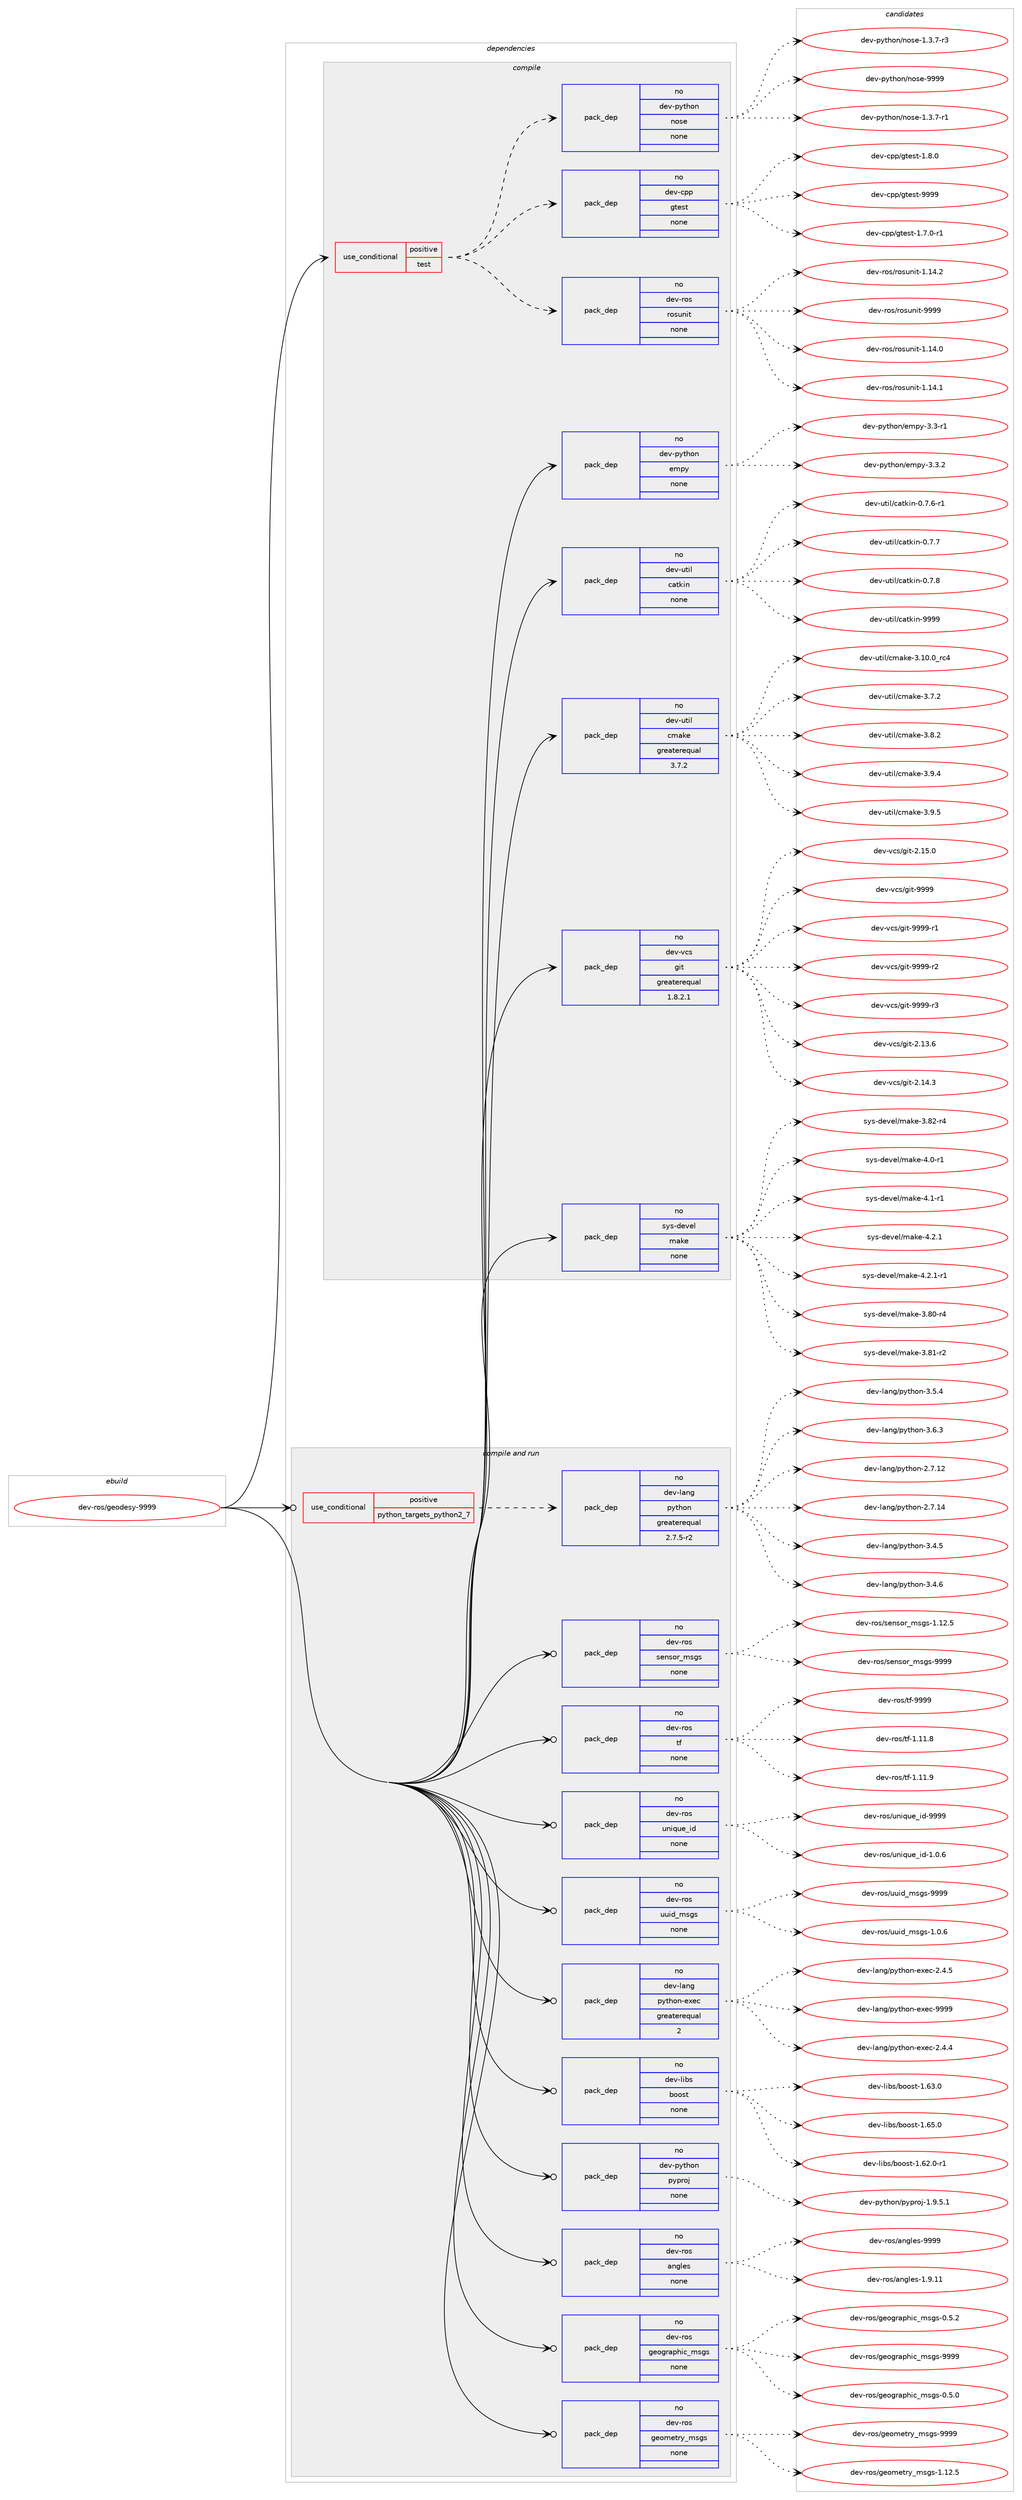 digraph prolog {

# *************
# Graph options
# *************

newrank=true;
concentrate=true;
compound=true;
graph [rankdir=LR,fontname=Helvetica,fontsize=10,ranksep=1.5];#, ranksep=2.5, nodesep=0.2];
edge  [arrowhead=vee];
node  [fontname=Helvetica,fontsize=10];

# **********
# The ebuild
# **********

subgraph cluster_leftcol {
color=gray;
rank=same;
label=<<i>ebuild</i>>;
id [label="dev-ros/geodesy-9999", color=red, width=4, href="../dev-ros/geodesy-9999.svg"];
}

# ****************
# The dependencies
# ****************

subgraph cluster_midcol {
color=gray;
label=<<i>dependencies</i>>;
subgraph cluster_compile {
fillcolor="#eeeeee";
style=filled;
label=<<i>compile</i>>;
subgraph cond45350 {
dependency201460 [label=<<TABLE BORDER="0" CELLBORDER="1" CELLSPACING="0" CELLPADDING="4"><TR><TD ROWSPAN="3" CELLPADDING="10">use_conditional</TD></TR><TR><TD>positive</TD></TR><TR><TD>test</TD></TR></TABLE>>, shape=none, color=red];
subgraph pack152123 {
dependency201461 [label=<<TABLE BORDER="0" CELLBORDER="1" CELLSPACING="0" CELLPADDING="4" WIDTH="220"><TR><TD ROWSPAN="6" CELLPADDING="30">pack_dep</TD></TR><TR><TD WIDTH="110">no</TD></TR><TR><TD>dev-ros</TD></TR><TR><TD>rosunit</TD></TR><TR><TD>none</TD></TR><TR><TD></TD></TR></TABLE>>, shape=none, color=blue];
}
dependency201460:e -> dependency201461:w [weight=20,style="dashed",arrowhead="vee"];
subgraph pack152124 {
dependency201462 [label=<<TABLE BORDER="0" CELLBORDER="1" CELLSPACING="0" CELLPADDING="4" WIDTH="220"><TR><TD ROWSPAN="6" CELLPADDING="30">pack_dep</TD></TR><TR><TD WIDTH="110">no</TD></TR><TR><TD>dev-cpp</TD></TR><TR><TD>gtest</TD></TR><TR><TD>none</TD></TR><TR><TD></TD></TR></TABLE>>, shape=none, color=blue];
}
dependency201460:e -> dependency201462:w [weight=20,style="dashed",arrowhead="vee"];
subgraph pack152125 {
dependency201463 [label=<<TABLE BORDER="0" CELLBORDER="1" CELLSPACING="0" CELLPADDING="4" WIDTH="220"><TR><TD ROWSPAN="6" CELLPADDING="30">pack_dep</TD></TR><TR><TD WIDTH="110">no</TD></TR><TR><TD>dev-python</TD></TR><TR><TD>nose</TD></TR><TR><TD>none</TD></TR><TR><TD></TD></TR></TABLE>>, shape=none, color=blue];
}
dependency201460:e -> dependency201463:w [weight=20,style="dashed",arrowhead="vee"];
}
id:e -> dependency201460:w [weight=20,style="solid",arrowhead="vee"];
subgraph pack152126 {
dependency201464 [label=<<TABLE BORDER="0" CELLBORDER="1" CELLSPACING="0" CELLPADDING="4" WIDTH="220"><TR><TD ROWSPAN="6" CELLPADDING="30">pack_dep</TD></TR><TR><TD WIDTH="110">no</TD></TR><TR><TD>dev-python</TD></TR><TR><TD>empy</TD></TR><TR><TD>none</TD></TR><TR><TD></TD></TR></TABLE>>, shape=none, color=blue];
}
id:e -> dependency201464:w [weight=20,style="solid",arrowhead="vee"];
subgraph pack152127 {
dependency201465 [label=<<TABLE BORDER="0" CELLBORDER="1" CELLSPACING="0" CELLPADDING="4" WIDTH="220"><TR><TD ROWSPAN="6" CELLPADDING="30">pack_dep</TD></TR><TR><TD WIDTH="110">no</TD></TR><TR><TD>dev-util</TD></TR><TR><TD>catkin</TD></TR><TR><TD>none</TD></TR><TR><TD></TD></TR></TABLE>>, shape=none, color=blue];
}
id:e -> dependency201465:w [weight=20,style="solid",arrowhead="vee"];
subgraph pack152128 {
dependency201466 [label=<<TABLE BORDER="0" CELLBORDER="1" CELLSPACING="0" CELLPADDING="4" WIDTH="220"><TR><TD ROWSPAN="6" CELLPADDING="30">pack_dep</TD></TR><TR><TD WIDTH="110">no</TD></TR><TR><TD>dev-util</TD></TR><TR><TD>cmake</TD></TR><TR><TD>greaterequal</TD></TR><TR><TD>3.7.2</TD></TR></TABLE>>, shape=none, color=blue];
}
id:e -> dependency201466:w [weight=20,style="solid",arrowhead="vee"];
subgraph pack152129 {
dependency201467 [label=<<TABLE BORDER="0" CELLBORDER="1" CELLSPACING="0" CELLPADDING="4" WIDTH="220"><TR><TD ROWSPAN="6" CELLPADDING="30">pack_dep</TD></TR><TR><TD WIDTH="110">no</TD></TR><TR><TD>dev-vcs</TD></TR><TR><TD>git</TD></TR><TR><TD>greaterequal</TD></TR><TR><TD>1.8.2.1</TD></TR></TABLE>>, shape=none, color=blue];
}
id:e -> dependency201467:w [weight=20,style="solid",arrowhead="vee"];
subgraph pack152130 {
dependency201468 [label=<<TABLE BORDER="0" CELLBORDER="1" CELLSPACING="0" CELLPADDING="4" WIDTH="220"><TR><TD ROWSPAN="6" CELLPADDING="30">pack_dep</TD></TR><TR><TD WIDTH="110">no</TD></TR><TR><TD>sys-devel</TD></TR><TR><TD>make</TD></TR><TR><TD>none</TD></TR><TR><TD></TD></TR></TABLE>>, shape=none, color=blue];
}
id:e -> dependency201468:w [weight=20,style="solid",arrowhead="vee"];
}
subgraph cluster_compileandrun {
fillcolor="#eeeeee";
style=filled;
label=<<i>compile and run</i>>;
subgraph cond45351 {
dependency201469 [label=<<TABLE BORDER="0" CELLBORDER="1" CELLSPACING="0" CELLPADDING="4"><TR><TD ROWSPAN="3" CELLPADDING="10">use_conditional</TD></TR><TR><TD>positive</TD></TR><TR><TD>python_targets_python2_7</TD></TR></TABLE>>, shape=none, color=red];
subgraph pack152131 {
dependency201470 [label=<<TABLE BORDER="0" CELLBORDER="1" CELLSPACING="0" CELLPADDING="4" WIDTH="220"><TR><TD ROWSPAN="6" CELLPADDING="30">pack_dep</TD></TR><TR><TD WIDTH="110">no</TD></TR><TR><TD>dev-lang</TD></TR><TR><TD>python</TD></TR><TR><TD>greaterequal</TD></TR><TR><TD>2.7.5-r2</TD></TR></TABLE>>, shape=none, color=blue];
}
dependency201469:e -> dependency201470:w [weight=20,style="dashed",arrowhead="vee"];
}
id:e -> dependency201469:w [weight=20,style="solid",arrowhead="odotvee"];
subgraph pack152132 {
dependency201471 [label=<<TABLE BORDER="0" CELLBORDER="1" CELLSPACING="0" CELLPADDING="4" WIDTH="220"><TR><TD ROWSPAN="6" CELLPADDING="30">pack_dep</TD></TR><TR><TD WIDTH="110">no</TD></TR><TR><TD>dev-lang</TD></TR><TR><TD>python-exec</TD></TR><TR><TD>greaterequal</TD></TR><TR><TD>2</TD></TR></TABLE>>, shape=none, color=blue];
}
id:e -> dependency201471:w [weight=20,style="solid",arrowhead="odotvee"];
subgraph pack152133 {
dependency201472 [label=<<TABLE BORDER="0" CELLBORDER="1" CELLSPACING="0" CELLPADDING="4" WIDTH="220"><TR><TD ROWSPAN="6" CELLPADDING="30">pack_dep</TD></TR><TR><TD WIDTH="110">no</TD></TR><TR><TD>dev-libs</TD></TR><TR><TD>boost</TD></TR><TR><TD>none</TD></TR><TR><TD></TD></TR></TABLE>>, shape=none, color=blue];
}
id:e -> dependency201472:w [weight=20,style="solid",arrowhead="odotvee"];
subgraph pack152134 {
dependency201473 [label=<<TABLE BORDER="0" CELLBORDER="1" CELLSPACING="0" CELLPADDING="4" WIDTH="220"><TR><TD ROWSPAN="6" CELLPADDING="30">pack_dep</TD></TR><TR><TD WIDTH="110">no</TD></TR><TR><TD>dev-python</TD></TR><TR><TD>pyproj</TD></TR><TR><TD>none</TD></TR><TR><TD></TD></TR></TABLE>>, shape=none, color=blue];
}
id:e -> dependency201473:w [weight=20,style="solid",arrowhead="odotvee"];
subgraph pack152135 {
dependency201474 [label=<<TABLE BORDER="0" CELLBORDER="1" CELLSPACING="0" CELLPADDING="4" WIDTH="220"><TR><TD ROWSPAN="6" CELLPADDING="30">pack_dep</TD></TR><TR><TD WIDTH="110">no</TD></TR><TR><TD>dev-ros</TD></TR><TR><TD>angles</TD></TR><TR><TD>none</TD></TR><TR><TD></TD></TR></TABLE>>, shape=none, color=blue];
}
id:e -> dependency201474:w [weight=20,style="solid",arrowhead="odotvee"];
subgraph pack152136 {
dependency201475 [label=<<TABLE BORDER="0" CELLBORDER="1" CELLSPACING="0" CELLPADDING="4" WIDTH="220"><TR><TD ROWSPAN="6" CELLPADDING="30">pack_dep</TD></TR><TR><TD WIDTH="110">no</TD></TR><TR><TD>dev-ros</TD></TR><TR><TD>geographic_msgs</TD></TR><TR><TD>none</TD></TR><TR><TD></TD></TR></TABLE>>, shape=none, color=blue];
}
id:e -> dependency201475:w [weight=20,style="solid",arrowhead="odotvee"];
subgraph pack152137 {
dependency201476 [label=<<TABLE BORDER="0" CELLBORDER="1" CELLSPACING="0" CELLPADDING="4" WIDTH="220"><TR><TD ROWSPAN="6" CELLPADDING="30">pack_dep</TD></TR><TR><TD WIDTH="110">no</TD></TR><TR><TD>dev-ros</TD></TR><TR><TD>geometry_msgs</TD></TR><TR><TD>none</TD></TR><TR><TD></TD></TR></TABLE>>, shape=none, color=blue];
}
id:e -> dependency201476:w [weight=20,style="solid",arrowhead="odotvee"];
subgraph pack152138 {
dependency201477 [label=<<TABLE BORDER="0" CELLBORDER="1" CELLSPACING="0" CELLPADDING="4" WIDTH="220"><TR><TD ROWSPAN="6" CELLPADDING="30">pack_dep</TD></TR><TR><TD WIDTH="110">no</TD></TR><TR><TD>dev-ros</TD></TR><TR><TD>sensor_msgs</TD></TR><TR><TD>none</TD></TR><TR><TD></TD></TR></TABLE>>, shape=none, color=blue];
}
id:e -> dependency201477:w [weight=20,style="solid",arrowhead="odotvee"];
subgraph pack152139 {
dependency201478 [label=<<TABLE BORDER="0" CELLBORDER="1" CELLSPACING="0" CELLPADDING="4" WIDTH="220"><TR><TD ROWSPAN="6" CELLPADDING="30">pack_dep</TD></TR><TR><TD WIDTH="110">no</TD></TR><TR><TD>dev-ros</TD></TR><TR><TD>tf</TD></TR><TR><TD>none</TD></TR><TR><TD></TD></TR></TABLE>>, shape=none, color=blue];
}
id:e -> dependency201478:w [weight=20,style="solid",arrowhead="odotvee"];
subgraph pack152140 {
dependency201479 [label=<<TABLE BORDER="0" CELLBORDER="1" CELLSPACING="0" CELLPADDING="4" WIDTH="220"><TR><TD ROWSPAN="6" CELLPADDING="30">pack_dep</TD></TR><TR><TD WIDTH="110">no</TD></TR><TR><TD>dev-ros</TD></TR><TR><TD>unique_id</TD></TR><TR><TD>none</TD></TR><TR><TD></TD></TR></TABLE>>, shape=none, color=blue];
}
id:e -> dependency201479:w [weight=20,style="solid",arrowhead="odotvee"];
subgraph pack152141 {
dependency201480 [label=<<TABLE BORDER="0" CELLBORDER="1" CELLSPACING="0" CELLPADDING="4" WIDTH="220"><TR><TD ROWSPAN="6" CELLPADDING="30">pack_dep</TD></TR><TR><TD WIDTH="110">no</TD></TR><TR><TD>dev-ros</TD></TR><TR><TD>uuid_msgs</TD></TR><TR><TD>none</TD></TR><TR><TD></TD></TR></TABLE>>, shape=none, color=blue];
}
id:e -> dependency201480:w [weight=20,style="solid",arrowhead="odotvee"];
}
subgraph cluster_run {
fillcolor="#eeeeee";
style=filled;
label=<<i>run</i>>;
}
}

# **************
# The candidates
# **************

subgraph cluster_choices {
rank=same;
color=gray;
label=<<i>candidates</i>>;

subgraph choice152123 {
color=black;
nodesep=1;
choice100101118451141111154711411111511711010511645494649524648 [label="dev-ros/rosunit-1.14.0", color=red, width=4,href="../dev-ros/rosunit-1.14.0.svg"];
choice100101118451141111154711411111511711010511645494649524649 [label="dev-ros/rosunit-1.14.1", color=red, width=4,href="../dev-ros/rosunit-1.14.1.svg"];
choice100101118451141111154711411111511711010511645494649524650 [label="dev-ros/rosunit-1.14.2", color=red, width=4,href="../dev-ros/rosunit-1.14.2.svg"];
choice10010111845114111115471141111151171101051164557575757 [label="dev-ros/rosunit-9999", color=red, width=4,href="../dev-ros/rosunit-9999.svg"];
dependency201461:e -> choice100101118451141111154711411111511711010511645494649524648:w [style=dotted,weight="100"];
dependency201461:e -> choice100101118451141111154711411111511711010511645494649524649:w [style=dotted,weight="100"];
dependency201461:e -> choice100101118451141111154711411111511711010511645494649524650:w [style=dotted,weight="100"];
dependency201461:e -> choice10010111845114111115471141111151171101051164557575757:w [style=dotted,weight="100"];
}
subgraph choice152124 {
color=black;
nodesep=1;
choice1001011184599112112471031161011151164549465546484511449 [label="dev-cpp/gtest-1.7.0-r1", color=red, width=4,href="../dev-cpp/gtest-1.7.0-r1.svg"];
choice100101118459911211247103116101115116454946564648 [label="dev-cpp/gtest-1.8.0", color=red, width=4,href="../dev-cpp/gtest-1.8.0.svg"];
choice1001011184599112112471031161011151164557575757 [label="dev-cpp/gtest-9999", color=red, width=4,href="../dev-cpp/gtest-9999.svg"];
dependency201462:e -> choice1001011184599112112471031161011151164549465546484511449:w [style=dotted,weight="100"];
dependency201462:e -> choice100101118459911211247103116101115116454946564648:w [style=dotted,weight="100"];
dependency201462:e -> choice1001011184599112112471031161011151164557575757:w [style=dotted,weight="100"];
}
subgraph choice152125 {
color=black;
nodesep=1;
choice10010111845112121116104111110471101111151014549465146554511449 [label="dev-python/nose-1.3.7-r1", color=red, width=4,href="../dev-python/nose-1.3.7-r1.svg"];
choice10010111845112121116104111110471101111151014549465146554511451 [label="dev-python/nose-1.3.7-r3", color=red, width=4,href="../dev-python/nose-1.3.7-r3.svg"];
choice10010111845112121116104111110471101111151014557575757 [label="dev-python/nose-9999", color=red, width=4,href="../dev-python/nose-9999.svg"];
dependency201463:e -> choice10010111845112121116104111110471101111151014549465146554511449:w [style=dotted,weight="100"];
dependency201463:e -> choice10010111845112121116104111110471101111151014549465146554511451:w [style=dotted,weight="100"];
dependency201463:e -> choice10010111845112121116104111110471101111151014557575757:w [style=dotted,weight="100"];
}
subgraph choice152126 {
color=black;
nodesep=1;
choice1001011184511212111610411111047101109112121455146514511449 [label="dev-python/empy-3.3-r1", color=red, width=4,href="../dev-python/empy-3.3-r1.svg"];
choice1001011184511212111610411111047101109112121455146514650 [label="dev-python/empy-3.3.2", color=red, width=4,href="../dev-python/empy-3.3.2.svg"];
dependency201464:e -> choice1001011184511212111610411111047101109112121455146514511449:w [style=dotted,weight="100"];
dependency201464:e -> choice1001011184511212111610411111047101109112121455146514650:w [style=dotted,weight="100"];
}
subgraph choice152127 {
color=black;
nodesep=1;
choice100101118451171161051084799971161071051104548465546544511449 [label="dev-util/catkin-0.7.6-r1", color=red, width=4,href="../dev-util/catkin-0.7.6-r1.svg"];
choice10010111845117116105108479997116107105110454846554655 [label="dev-util/catkin-0.7.7", color=red, width=4,href="../dev-util/catkin-0.7.7.svg"];
choice10010111845117116105108479997116107105110454846554656 [label="dev-util/catkin-0.7.8", color=red, width=4,href="../dev-util/catkin-0.7.8.svg"];
choice100101118451171161051084799971161071051104557575757 [label="dev-util/catkin-9999", color=red, width=4,href="../dev-util/catkin-9999.svg"];
dependency201465:e -> choice100101118451171161051084799971161071051104548465546544511449:w [style=dotted,weight="100"];
dependency201465:e -> choice10010111845117116105108479997116107105110454846554655:w [style=dotted,weight="100"];
dependency201465:e -> choice10010111845117116105108479997116107105110454846554656:w [style=dotted,weight="100"];
dependency201465:e -> choice100101118451171161051084799971161071051104557575757:w [style=dotted,weight="100"];
}
subgraph choice152128 {
color=black;
nodesep=1;
choice1001011184511711610510847991099710710145514649484648951149952 [label="dev-util/cmake-3.10.0_rc4", color=red, width=4,href="../dev-util/cmake-3.10.0_rc4.svg"];
choice10010111845117116105108479910997107101455146554650 [label="dev-util/cmake-3.7.2", color=red, width=4,href="../dev-util/cmake-3.7.2.svg"];
choice10010111845117116105108479910997107101455146564650 [label="dev-util/cmake-3.8.2", color=red, width=4,href="../dev-util/cmake-3.8.2.svg"];
choice10010111845117116105108479910997107101455146574652 [label="dev-util/cmake-3.9.4", color=red, width=4,href="../dev-util/cmake-3.9.4.svg"];
choice10010111845117116105108479910997107101455146574653 [label="dev-util/cmake-3.9.5", color=red, width=4,href="../dev-util/cmake-3.9.5.svg"];
dependency201466:e -> choice1001011184511711610510847991099710710145514649484648951149952:w [style=dotted,weight="100"];
dependency201466:e -> choice10010111845117116105108479910997107101455146554650:w [style=dotted,weight="100"];
dependency201466:e -> choice10010111845117116105108479910997107101455146564650:w [style=dotted,weight="100"];
dependency201466:e -> choice10010111845117116105108479910997107101455146574652:w [style=dotted,weight="100"];
dependency201466:e -> choice10010111845117116105108479910997107101455146574653:w [style=dotted,weight="100"];
}
subgraph choice152129 {
color=black;
nodesep=1;
choice10010111845118991154710310511645504649514654 [label="dev-vcs/git-2.13.6", color=red, width=4,href="../dev-vcs/git-2.13.6.svg"];
choice10010111845118991154710310511645504649524651 [label="dev-vcs/git-2.14.3", color=red, width=4,href="../dev-vcs/git-2.14.3.svg"];
choice10010111845118991154710310511645504649534648 [label="dev-vcs/git-2.15.0", color=red, width=4,href="../dev-vcs/git-2.15.0.svg"];
choice1001011184511899115471031051164557575757 [label="dev-vcs/git-9999", color=red, width=4,href="../dev-vcs/git-9999.svg"];
choice10010111845118991154710310511645575757574511449 [label="dev-vcs/git-9999-r1", color=red, width=4,href="../dev-vcs/git-9999-r1.svg"];
choice10010111845118991154710310511645575757574511450 [label="dev-vcs/git-9999-r2", color=red, width=4,href="../dev-vcs/git-9999-r2.svg"];
choice10010111845118991154710310511645575757574511451 [label="dev-vcs/git-9999-r3", color=red, width=4,href="../dev-vcs/git-9999-r3.svg"];
dependency201467:e -> choice10010111845118991154710310511645504649514654:w [style=dotted,weight="100"];
dependency201467:e -> choice10010111845118991154710310511645504649524651:w [style=dotted,weight="100"];
dependency201467:e -> choice10010111845118991154710310511645504649534648:w [style=dotted,weight="100"];
dependency201467:e -> choice1001011184511899115471031051164557575757:w [style=dotted,weight="100"];
dependency201467:e -> choice10010111845118991154710310511645575757574511449:w [style=dotted,weight="100"];
dependency201467:e -> choice10010111845118991154710310511645575757574511450:w [style=dotted,weight="100"];
dependency201467:e -> choice10010111845118991154710310511645575757574511451:w [style=dotted,weight="100"];
}
subgraph choice152130 {
color=black;
nodesep=1;
choice11512111545100101118101108471099710710145514656484511452 [label="sys-devel/make-3.80-r4", color=red, width=4,href="../sys-devel/make-3.80-r4.svg"];
choice11512111545100101118101108471099710710145514656494511450 [label="sys-devel/make-3.81-r2", color=red, width=4,href="../sys-devel/make-3.81-r2.svg"];
choice11512111545100101118101108471099710710145514656504511452 [label="sys-devel/make-3.82-r4", color=red, width=4,href="../sys-devel/make-3.82-r4.svg"];
choice115121115451001011181011084710997107101455246484511449 [label="sys-devel/make-4.0-r1", color=red, width=4,href="../sys-devel/make-4.0-r1.svg"];
choice115121115451001011181011084710997107101455246494511449 [label="sys-devel/make-4.1-r1", color=red, width=4,href="../sys-devel/make-4.1-r1.svg"];
choice115121115451001011181011084710997107101455246504649 [label="sys-devel/make-4.2.1", color=red, width=4,href="../sys-devel/make-4.2.1.svg"];
choice1151211154510010111810110847109971071014552465046494511449 [label="sys-devel/make-4.2.1-r1", color=red, width=4,href="../sys-devel/make-4.2.1-r1.svg"];
dependency201468:e -> choice11512111545100101118101108471099710710145514656484511452:w [style=dotted,weight="100"];
dependency201468:e -> choice11512111545100101118101108471099710710145514656494511450:w [style=dotted,weight="100"];
dependency201468:e -> choice11512111545100101118101108471099710710145514656504511452:w [style=dotted,weight="100"];
dependency201468:e -> choice115121115451001011181011084710997107101455246484511449:w [style=dotted,weight="100"];
dependency201468:e -> choice115121115451001011181011084710997107101455246494511449:w [style=dotted,weight="100"];
dependency201468:e -> choice115121115451001011181011084710997107101455246504649:w [style=dotted,weight="100"];
dependency201468:e -> choice1151211154510010111810110847109971071014552465046494511449:w [style=dotted,weight="100"];
}
subgraph choice152131 {
color=black;
nodesep=1;
choice10010111845108971101034711212111610411111045504655464950 [label="dev-lang/python-2.7.12", color=red, width=4,href="../dev-lang/python-2.7.12.svg"];
choice10010111845108971101034711212111610411111045504655464952 [label="dev-lang/python-2.7.14", color=red, width=4,href="../dev-lang/python-2.7.14.svg"];
choice100101118451089711010347112121116104111110455146524653 [label="dev-lang/python-3.4.5", color=red, width=4,href="../dev-lang/python-3.4.5.svg"];
choice100101118451089711010347112121116104111110455146524654 [label="dev-lang/python-3.4.6", color=red, width=4,href="../dev-lang/python-3.4.6.svg"];
choice100101118451089711010347112121116104111110455146534652 [label="dev-lang/python-3.5.4", color=red, width=4,href="../dev-lang/python-3.5.4.svg"];
choice100101118451089711010347112121116104111110455146544651 [label="dev-lang/python-3.6.3", color=red, width=4,href="../dev-lang/python-3.6.3.svg"];
dependency201470:e -> choice10010111845108971101034711212111610411111045504655464950:w [style=dotted,weight="100"];
dependency201470:e -> choice10010111845108971101034711212111610411111045504655464952:w [style=dotted,weight="100"];
dependency201470:e -> choice100101118451089711010347112121116104111110455146524653:w [style=dotted,weight="100"];
dependency201470:e -> choice100101118451089711010347112121116104111110455146524654:w [style=dotted,weight="100"];
dependency201470:e -> choice100101118451089711010347112121116104111110455146534652:w [style=dotted,weight="100"];
dependency201470:e -> choice100101118451089711010347112121116104111110455146544651:w [style=dotted,weight="100"];
}
subgraph choice152132 {
color=black;
nodesep=1;
choice1001011184510897110103471121211161041111104510112010199455046524652 [label="dev-lang/python-exec-2.4.4", color=red, width=4,href="../dev-lang/python-exec-2.4.4.svg"];
choice1001011184510897110103471121211161041111104510112010199455046524653 [label="dev-lang/python-exec-2.4.5", color=red, width=4,href="../dev-lang/python-exec-2.4.5.svg"];
choice10010111845108971101034711212111610411111045101120101994557575757 [label="dev-lang/python-exec-9999", color=red, width=4,href="../dev-lang/python-exec-9999.svg"];
dependency201471:e -> choice1001011184510897110103471121211161041111104510112010199455046524652:w [style=dotted,weight="100"];
dependency201471:e -> choice1001011184510897110103471121211161041111104510112010199455046524653:w [style=dotted,weight="100"];
dependency201471:e -> choice10010111845108971101034711212111610411111045101120101994557575757:w [style=dotted,weight="100"];
}
subgraph choice152133 {
color=black;
nodesep=1;
choice10010111845108105981154798111111115116454946545046484511449 [label="dev-libs/boost-1.62.0-r1", color=red, width=4,href="../dev-libs/boost-1.62.0-r1.svg"];
choice1001011184510810598115479811111111511645494654514648 [label="dev-libs/boost-1.63.0", color=red, width=4,href="../dev-libs/boost-1.63.0.svg"];
choice1001011184510810598115479811111111511645494654534648 [label="dev-libs/boost-1.65.0", color=red, width=4,href="../dev-libs/boost-1.65.0.svg"];
dependency201472:e -> choice10010111845108105981154798111111115116454946545046484511449:w [style=dotted,weight="100"];
dependency201472:e -> choice1001011184510810598115479811111111511645494654514648:w [style=dotted,weight="100"];
dependency201472:e -> choice1001011184510810598115479811111111511645494654534648:w [style=dotted,weight="100"];
}
subgraph choice152134 {
color=black;
nodesep=1;
choice10010111845112121116104111110471121211121141111064549465746534649 [label="dev-python/pyproj-1.9.5.1", color=red, width=4,href="../dev-python/pyproj-1.9.5.1.svg"];
dependency201473:e -> choice10010111845112121116104111110471121211121141111064549465746534649:w [style=dotted,weight="100"];
}
subgraph choice152135 {
color=black;
nodesep=1;
choice10010111845114111115479711010310810111545494657464949 [label="dev-ros/angles-1.9.11", color=red, width=4,href="../dev-ros/angles-1.9.11.svg"];
choice1001011184511411111547971101031081011154557575757 [label="dev-ros/angles-9999", color=red, width=4,href="../dev-ros/angles-9999.svg"];
dependency201474:e -> choice10010111845114111115479711010310810111545494657464949:w [style=dotted,weight="100"];
dependency201474:e -> choice1001011184511411111547971101031081011154557575757:w [style=dotted,weight="100"];
}
subgraph choice152136 {
color=black;
nodesep=1;
choice1001011184511411111547103101111103114971121041059995109115103115454846534648 [label="dev-ros/geographic_msgs-0.5.0", color=red, width=4,href="../dev-ros/geographic_msgs-0.5.0.svg"];
choice1001011184511411111547103101111103114971121041059995109115103115454846534650 [label="dev-ros/geographic_msgs-0.5.2", color=red, width=4,href="../dev-ros/geographic_msgs-0.5.2.svg"];
choice10010111845114111115471031011111031149711210410599951091151031154557575757 [label="dev-ros/geographic_msgs-9999", color=red, width=4,href="../dev-ros/geographic_msgs-9999.svg"];
dependency201475:e -> choice1001011184511411111547103101111103114971121041059995109115103115454846534648:w [style=dotted,weight="100"];
dependency201475:e -> choice1001011184511411111547103101111103114971121041059995109115103115454846534650:w [style=dotted,weight="100"];
dependency201475:e -> choice10010111845114111115471031011111031149711210410599951091151031154557575757:w [style=dotted,weight="100"];
}
subgraph choice152137 {
color=black;
nodesep=1;
choice10010111845114111115471031011111091011161141219510911510311545494649504653 [label="dev-ros/geometry_msgs-1.12.5", color=red, width=4,href="../dev-ros/geometry_msgs-1.12.5.svg"];
choice1001011184511411111547103101111109101116114121951091151031154557575757 [label="dev-ros/geometry_msgs-9999", color=red, width=4,href="../dev-ros/geometry_msgs-9999.svg"];
dependency201476:e -> choice10010111845114111115471031011111091011161141219510911510311545494649504653:w [style=dotted,weight="100"];
dependency201476:e -> choice1001011184511411111547103101111109101116114121951091151031154557575757:w [style=dotted,weight="100"];
}
subgraph choice152138 {
color=black;
nodesep=1;
choice10010111845114111115471151011101151111149510911510311545494649504653 [label="dev-ros/sensor_msgs-1.12.5", color=red, width=4,href="../dev-ros/sensor_msgs-1.12.5.svg"];
choice1001011184511411111547115101110115111114951091151031154557575757 [label="dev-ros/sensor_msgs-9999", color=red, width=4,href="../dev-ros/sensor_msgs-9999.svg"];
dependency201477:e -> choice10010111845114111115471151011101151111149510911510311545494649504653:w [style=dotted,weight="100"];
dependency201477:e -> choice1001011184511411111547115101110115111114951091151031154557575757:w [style=dotted,weight="100"];
}
subgraph choice152139 {
color=black;
nodesep=1;
choice100101118451141111154711610245494649494656 [label="dev-ros/tf-1.11.8", color=red, width=4,href="../dev-ros/tf-1.11.8.svg"];
choice100101118451141111154711610245494649494657 [label="dev-ros/tf-1.11.9", color=red, width=4,href="../dev-ros/tf-1.11.9.svg"];
choice10010111845114111115471161024557575757 [label="dev-ros/tf-9999", color=red, width=4,href="../dev-ros/tf-9999.svg"];
dependency201478:e -> choice100101118451141111154711610245494649494656:w [style=dotted,weight="100"];
dependency201478:e -> choice100101118451141111154711610245494649494657:w [style=dotted,weight="100"];
dependency201478:e -> choice10010111845114111115471161024557575757:w [style=dotted,weight="100"];
}
subgraph choice152140 {
color=black;
nodesep=1;
choice100101118451141111154711711010511311710195105100454946484654 [label="dev-ros/unique_id-1.0.6", color=red, width=4,href="../dev-ros/unique_id-1.0.6.svg"];
choice1001011184511411111547117110105113117101951051004557575757 [label="dev-ros/unique_id-9999", color=red, width=4,href="../dev-ros/unique_id-9999.svg"];
dependency201479:e -> choice100101118451141111154711711010511311710195105100454946484654:w [style=dotted,weight="100"];
dependency201479:e -> choice1001011184511411111547117110105113117101951051004557575757:w [style=dotted,weight="100"];
}
subgraph choice152141 {
color=black;
nodesep=1;
choice100101118451141111154711711710510095109115103115454946484654 [label="dev-ros/uuid_msgs-1.0.6", color=red, width=4,href="../dev-ros/uuid_msgs-1.0.6.svg"];
choice1001011184511411111547117117105100951091151031154557575757 [label="dev-ros/uuid_msgs-9999", color=red, width=4,href="../dev-ros/uuid_msgs-9999.svg"];
dependency201480:e -> choice100101118451141111154711711710510095109115103115454946484654:w [style=dotted,weight="100"];
dependency201480:e -> choice1001011184511411111547117117105100951091151031154557575757:w [style=dotted,weight="100"];
}
}

}
